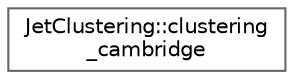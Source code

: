 digraph "Graphical Class Hierarchy"
{
 // LATEX_PDF_SIZE
  bgcolor="transparent";
  edge [fontname=Helvetica,fontsize=10,labelfontname=Helvetica,labelfontsize=10];
  node [fontname=Helvetica,fontsize=10,shape=box,height=0.2,width=0.4];
  rankdir="LR";
  Node0 [id="Node000000",label="JetClustering::clustering\l_cambridge",height=0.2,width=0.4,color="grey40", fillcolor="white", style="filled",URL="$structJetClustering_1_1clustering__cambridge.html",tooltip="Jet Clustering interface for Cambridge."];
}
